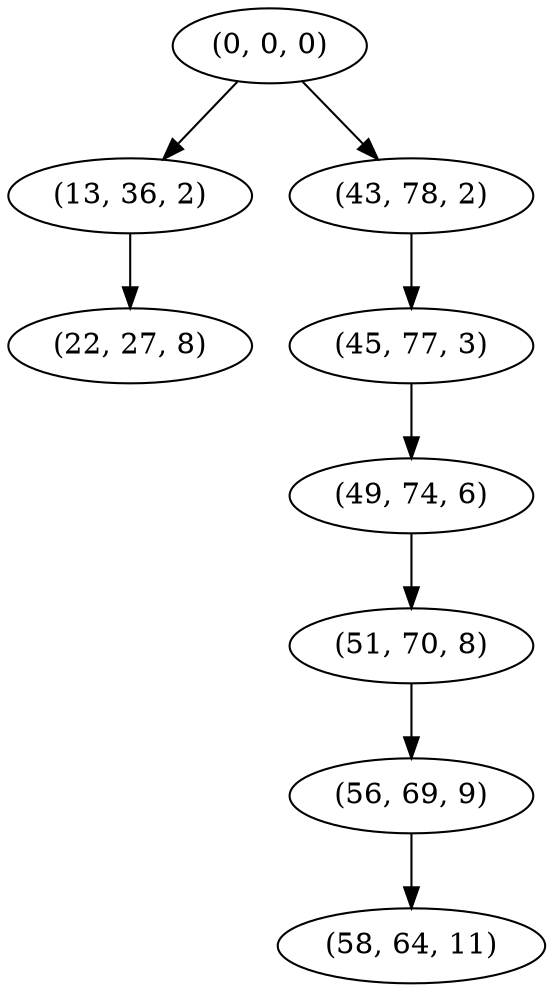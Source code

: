 digraph tree {
    "(0, 0, 0)";
    "(13, 36, 2)";
    "(22, 27, 8)";
    "(43, 78, 2)";
    "(45, 77, 3)";
    "(49, 74, 6)";
    "(51, 70, 8)";
    "(56, 69, 9)";
    "(58, 64, 11)";
    "(0, 0, 0)" -> "(13, 36, 2)";
    "(0, 0, 0)" -> "(43, 78, 2)";
    "(13, 36, 2)" -> "(22, 27, 8)";
    "(43, 78, 2)" -> "(45, 77, 3)";
    "(45, 77, 3)" -> "(49, 74, 6)";
    "(49, 74, 6)" -> "(51, 70, 8)";
    "(51, 70, 8)" -> "(56, 69, 9)";
    "(56, 69, 9)" -> "(58, 64, 11)";
}
